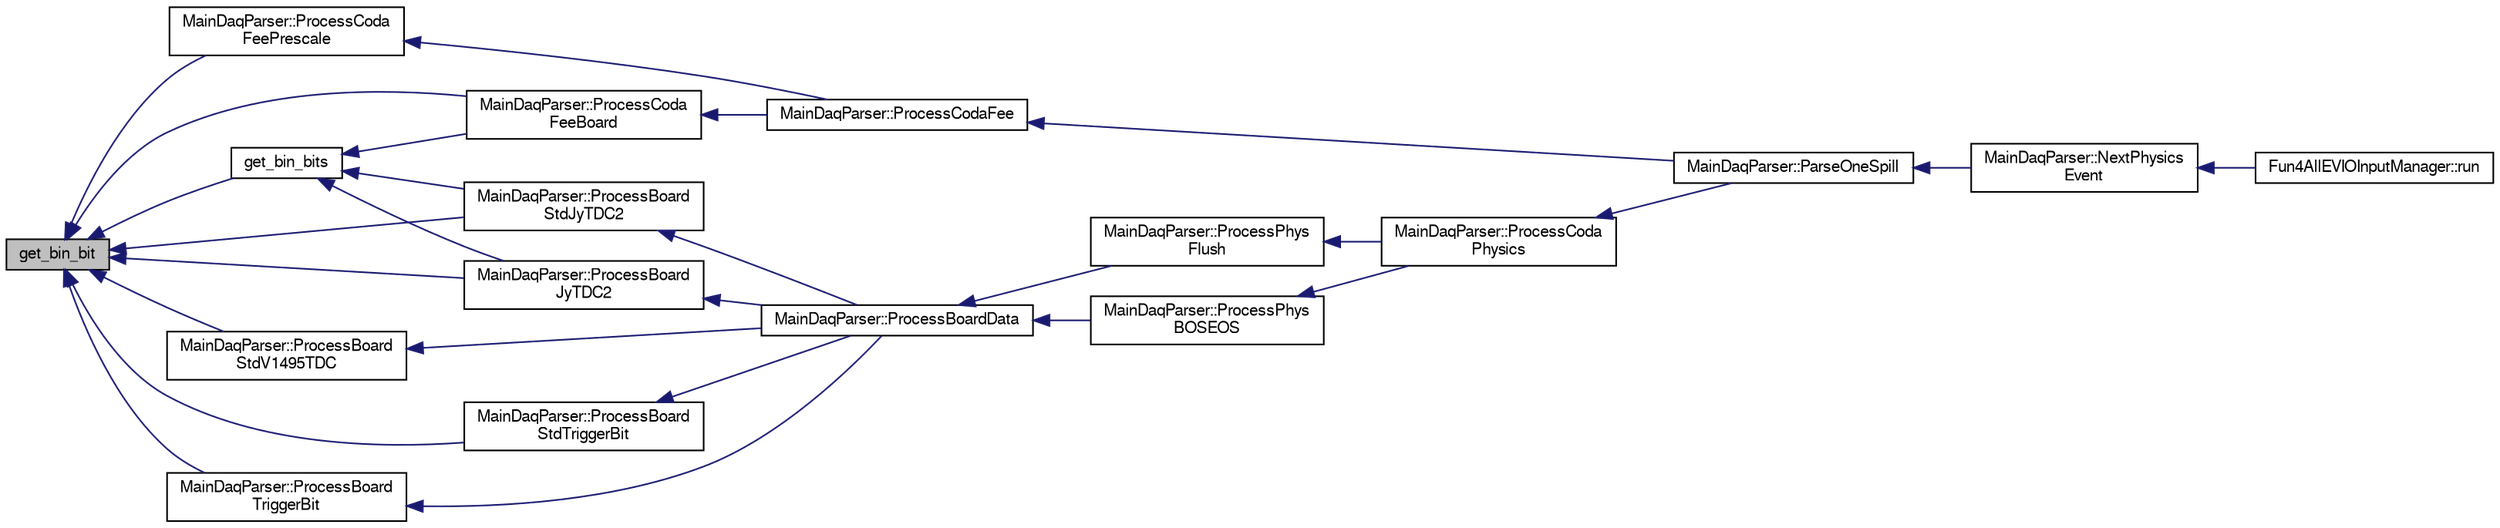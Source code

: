 digraph "get_bin_bit"
{
  bgcolor="transparent";
  edge [fontname="FreeSans",fontsize="10",labelfontname="FreeSans",labelfontsize="10"];
  node [fontname="FreeSans",fontsize="10",shape=record];
  rankdir="LR";
  Node1 [label="get_bin_bit",height=0.2,width=0.4,color="black", fillcolor="grey75", style="filled" fontcolor="black"];
  Node1 -> Node2 [dir="back",color="midnightblue",fontsize="10",style="solid",fontname="FreeSans"];
  Node2 [label="get_bin_bits",height=0.2,width=0.4,color="black",URL="$d6/d1e/CodaInputManager_8h.html#ae4ab40fbb136f8c139525ec7d9c87cf5"];
  Node2 -> Node3 [dir="back",color="midnightblue",fontsize="10",style="solid",fontname="FreeSans"];
  Node3 [label="MainDaqParser::ProcessCoda\lFeeBoard",height=0.2,width=0.4,color="black",URL="$df/dcd/classMainDaqParser.html#afe40403510be8b6143bd41c06e26d003"];
  Node3 -> Node4 [dir="back",color="midnightblue",fontsize="10",style="solid",fontname="FreeSans"];
  Node4 [label="MainDaqParser::ProcessCodaFee",height=0.2,width=0.4,color="black",URL="$df/dcd/classMainDaqParser.html#af3608fe5f3712af5bc983d70bf5d4168"];
  Node4 -> Node5 [dir="back",color="midnightblue",fontsize="10",style="solid",fontname="FreeSans"];
  Node5 [label="MainDaqParser::ParseOneSpill",height=0.2,width=0.4,color="black",URL="$df/dcd/classMainDaqParser.html#aec37294974c2bae1ec389cfc1b6ce2ae"];
  Node5 -> Node6 [dir="back",color="midnightblue",fontsize="10",style="solid",fontname="FreeSans"];
  Node6 [label="MainDaqParser::NextPhysics\lEvent",height=0.2,width=0.4,color="black",URL="$df/dcd/classMainDaqParser.html#a82fee38c4e8fa7912e47085f7e66f97d"];
  Node6 -> Node7 [dir="back",color="midnightblue",fontsize="10",style="solid",fontname="FreeSans"];
  Node7 [label="Fun4AllEVIOInputManager::run",height=0.2,width=0.4,color="black",URL="$d3/d97/classFun4AllEVIOInputManager.html#af61a28facba084aad29bf788ef2d28e7"];
  Node2 -> Node8 [dir="back",color="midnightblue",fontsize="10",style="solid",fontname="FreeSans"];
  Node8 [label="MainDaqParser::ProcessBoard\lJyTDC2",height=0.2,width=0.4,color="black",URL="$df/dcd/classMainDaqParser.html#a189e8c180d739db6e426b43250a7c659"];
  Node8 -> Node9 [dir="back",color="midnightblue",fontsize="10",style="solid",fontname="FreeSans"];
  Node9 [label="MainDaqParser::ProcessBoardData",height=0.2,width=0.4,color="black",URL="$df/dcd/classMainDaqParser.html#aa64b46921807d20c7633395e37addab6"];
  Node9 -> Node10 [dir="back",color="midnightblue",fontsize="10",style="solid",fontname="FreeSans"];
  Node10 [label="MainDaqParser::ProcessPhys\lBOSEOS",height=0.2,width=0.4,color="black",URL="$df/dcd/classMainDaqParser.html#ab617b69754ec5fe69d802966e9639f7e"];
  Node10 -> Node11 [dir="back",color="midnightblue",fontsize="10",style="solid",fontname="FreeSans"];
  Node11 [label="MainDaqParser::ProcessCoda\lPhysics",height=0.2,width=0.4,color="black",URL="$df/dcd/classMainDaqParser.html#a56eb4574064764e4e39a5ecbb4a391fd"];
  Node11 -> Node5 [dir="back",color="midnightblue",fontsize="10",style="solid",fontname="FreeSans"];
  Node9 -> Node12 [dir="back",color="midnightblue",fontsize="10",style="solid",fontname="FreeSans"];
  Node12 [label="MainDaqParser::ProcessPhys\lFlush",height=0.2,width=0.4,color="black",URL="$df/dcd/classMainDaqParser.html#a02ab1284c1ec1087ea0a71290342844f"];
  Node12 -> Node11 [dir="back",color="midnightblue",fontsize="10",style="solid",fontname="FreeSans"];
  Node2 -> Node13 [dir="back",color="midnightblue",fontsize="10",style="solid",fontname="FreeSans"];
  Node13 [label="MainDaqParser::ProcessBoard\lStdJyTDC2",height=0.2,width=0.4,color="black",URL="$df/dcd/classMainDaqParser.html#aaf660d6779c3c411e8b97b7c723f2d92"];
  Node13 -> Node9 [dir="back",color="midnightblue",fontsize="10",style="solid",fontname="FreeSans"];
  Node1 -> Node8 [dir="back",color="midnightblue",fontsize="10",style="solid",fontname="FreeSans"];
  Node1 -> Node13 [dir="back",color="midnightblue",fontsize="10",style="solid",fontname="FreeSans"];
  Node1 -> Node14 [dir="back",color="midnightblue",fontsize="10",style="solid",fontname="FreeSans"];
  Node14 [label="MainDaqParser::ProcessBoard\lStdTriggerBit",height=0.2,width=0.4,color="black",URL="$df/dcd/classMainDaqParser.html#a86887583b18c4704cedf669de3a95bdb"];
  Node14 -> Node9 [dir="back",color="midnightblue",fontsize="10",style="solid",fontname="FreeSans"];
  Node1 -> Node15 [dir="back",color="midnightblue",fontsize="10",style="solid",fontname="FreeSans"];
  Node15 [label="MainDaqParser::ProcessBoard\lStdV1495TDC",height=0.2,width=0.4,color="black",URL="$df/dcd/classMainDaqParser.html#ac3155641c3bb12fa7120a153c7d1cd83"];
  Node15 -> Node9 [dir="back",color="midnightblue",fontsize="10",style="solid",fontname="FreeSans"];
  Node1 -> Node16 [dir="back",color="midnightblue",fontsize="10",style="solid",fontname="FreeSans"];
  Node16 [label="MainDaqParser::ProcessBoard\lTriggerBit",height=0.2,width=0.4,color="black",URL="$df/dcd/classMainDaqParser.html#a1467884089433bc3da29432b3a7b91b3"];
  Node16 -> Node9 [dir="back",color="midnightblue",fontsize="10",style="solid",fontname="FreeSans"];
  Node1 -> Node3 [dir="back",color="midnightblue",fontsize="10",style="solid",fontname="FreeSans"];
  Node1 -> Node17 [dir="back",color="midnightblue",fontsize="10",style="solid",fontname="FreeSans"];
  Node17 [label="MainDaqParser::ProcessCoda\lFeePrescale",height=0.2,width=0.4,color="black",URL="$df/dcd/classMainDaqParser.html#a736ad870a1fdbf78f9023ef8f0494cfc"];
  Node17 -> Node4 [dir="back",color="midnightblue",fontsize="10",style="solid",fontname="FreeSans"];
}
